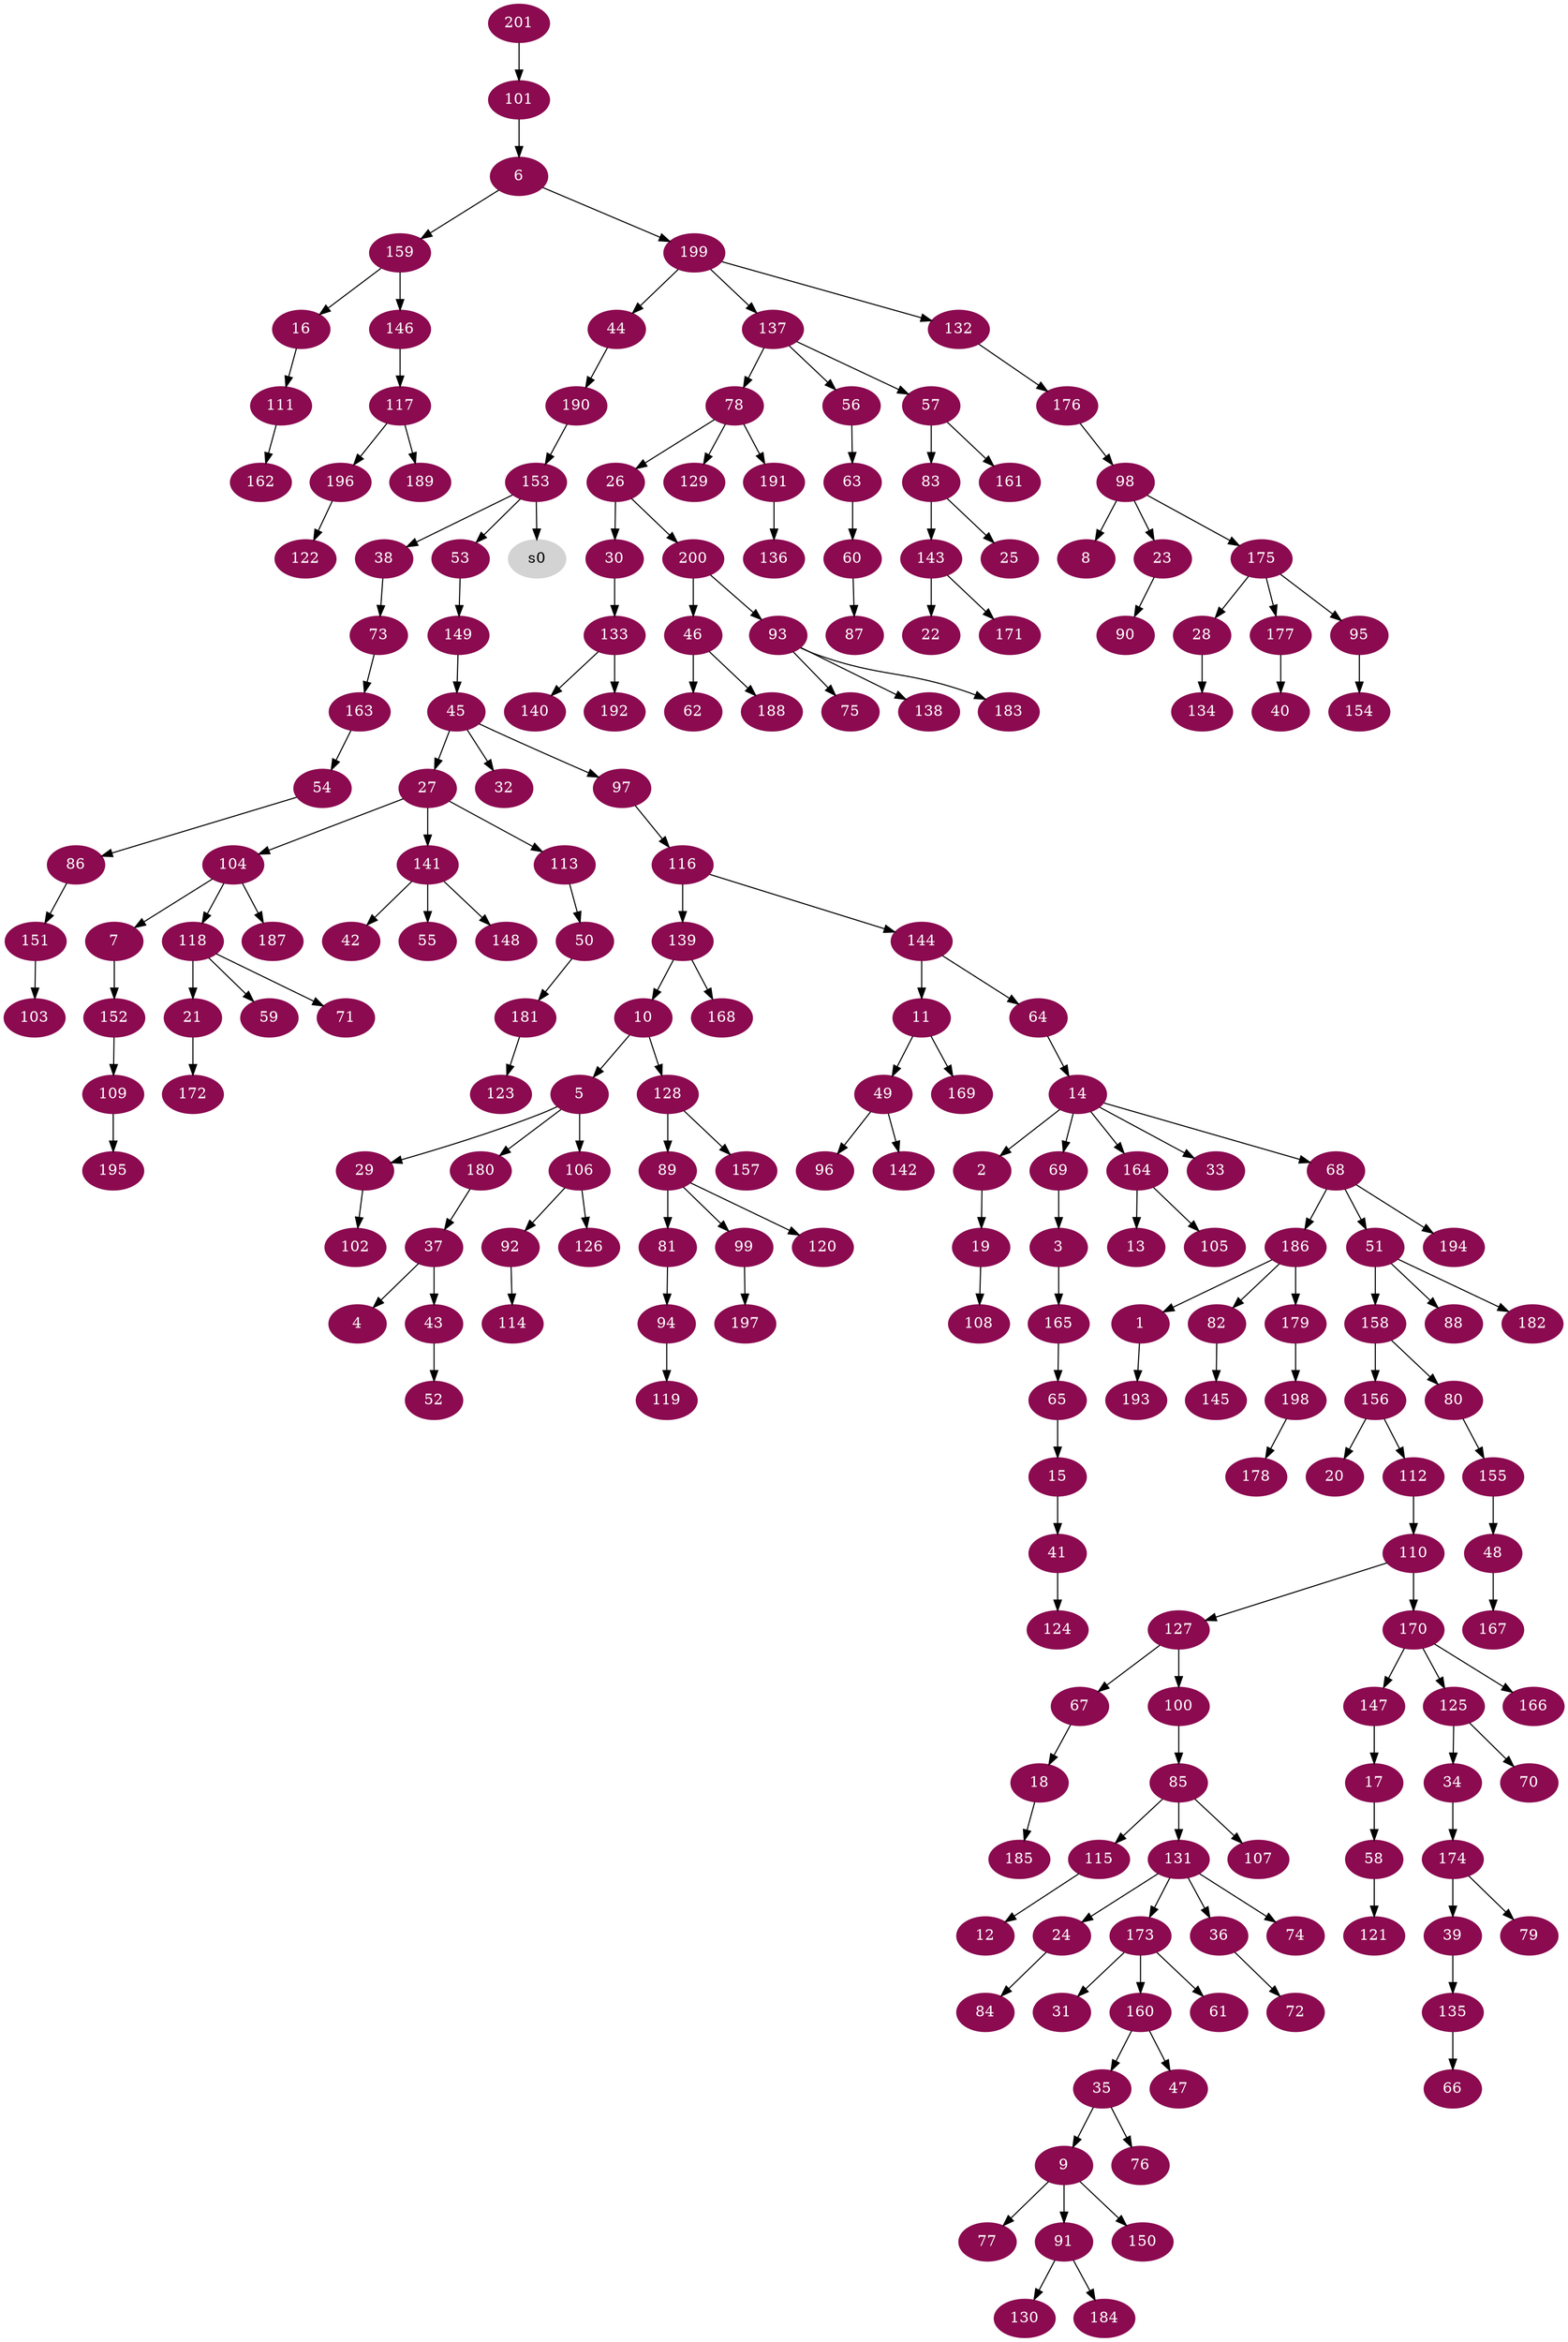 digraph G {
node [color=deeppink4, style=filled, fontcolor=white];
186 -> 1;
14 -> 2;
69 -> 3;
37 -> 4;
10 -> 5;
101 -> 6;
104 -> 7;
98 -> 8;
35 -> 9;
139 -> 10;
144 -> 11;
115 -> 12;
164 -> 13;
64 -> 14;
65 -> 15;
159 -> 16;
147 -> 17;
67 -> 18;
2 -> 19;
156 -> 20;
118 -> 21;
143 -> 22;
98 -> 23;
131 -> 24;
83 -> 25;
78 -> 26;
45 -> 27;
175 -> 28;
5 -> 29;
26 -> 30;
173 -> 31;
45 -> 32;
14 -> 33;
125 -> 34;
160 -> 35;
131 -> 36;
180 -> 37;
153 -> 38;
174 -> 39;
177 -> 40;
15 -> 41;
141 -> 42;
37 -> 43;
199 -> 44;
149 -> 45;
200 -> 46;
160 -> 47;
155 -> 48;
11 -> 49;
113 -> 50;
68 -> 51;
43 -> 52;
153 -> 53;
163 -> 54;
141 -> 55;
137 -> 56;
137 -> 57;
17 -> 58;
118 -> 59;
63 -> 60;
173 -> 61;
46 -> 62;
56 -> 63;
144 -> 64;
165 -> 65;
135 -> 66;
127 -> 67;
14 -> 68;
14 -> 69;
125 -> 70;
118 -> 71;
36 -> 72;
38 -> 73;
131 -> 74;
93 -> 75;
35 -> 76;
9 -> 77;
137 -> 78;
174 -> 79;
158 -> 80;
89 -> 81;
186 -> 82;
57 -> 83;
24 -> 84;
100 -> 85;
54 -> 86;
60 -> 87;
51 -> 88;
128 -> 89;
23 -> 90;
9 -> 91;
106 -> 92;
200 -> 93;
81 -> 94;
175 -> 95;
49 -> 96;
45 -> 97;
176 -> 98;
89 -> 99;
127 -> 100;
201 -> 101;
29 -> 102;
151 -> 103;
27 -> 104;
164 -> 105;
5 -> 106;
85 -> 107;
19 -> 108;
152 -> 109;
112 -> 110;
16 -> 111;
156 -> 112;
27 -> 113;
92 -> 114;
85 -> 115;
97 -> 116;
146 -> 117;
104 -> 118;
94 -> 119;
89 -> 120;
58 -> 121;
196 -> 122;
181 -> 123;
41 -> 124;
170 -> 125;
106 -> 126;
110 -> 127;
10 -> 128;
78 -> 129;
91 -> 130;
85 -> 131;
199 -> 132;
30 -> 133;
28 -> 134;
39 -> 135;
191 -> 136;
199 -> 137;
93 -> 138;
116 -> 139;
133 -> 140;
27 -> 141;
49 -> 142;
83 -> 143;
116 -> 144;
82 -> 145;
159 -> 146;
170 -> 147;
141 -> 148;
53 -> 149;
9 -> 150;
86 -> 151;
7 -> 152;
190 -> 153;
95 -> 154;
80 -> 155;
158 -> 156;
128 -> 157;
51 -> 158;
6 -> 159;
173 -> 160;
57 -> 161;
111 -> 162;
73 -> 163;
14 -> 164;
3 -> 165;
170 -> 166;
48 -> 167;
139 -> 168;
11 -> 169;
110 -> 170;
143 -> 171;
21 -> 172;
131 -> 173;
34 -> 174;
98 -> 175;
132 -> 176;
175 -> 177;
198 -> 178;
186 -> 179;
5 -> 180;
50 -> 181;
51 -> 182;
93 -> 183;
91 -> 184;
18 -> 185;
68 -> 186;
104 -> 187;
46 -> 188;
117 -> 189;
44 -> 190;
78 -> 191;
133 -> 192;
1 -> 193;
68 -> 194;
109 -> 195;
117 -> 196;
99 -> 197;
179 -> 198;
6 -> 199;
26 -> 200;
node [color=lightgrey, style=filled, fontcolor=black];
153 -> s0;
}
